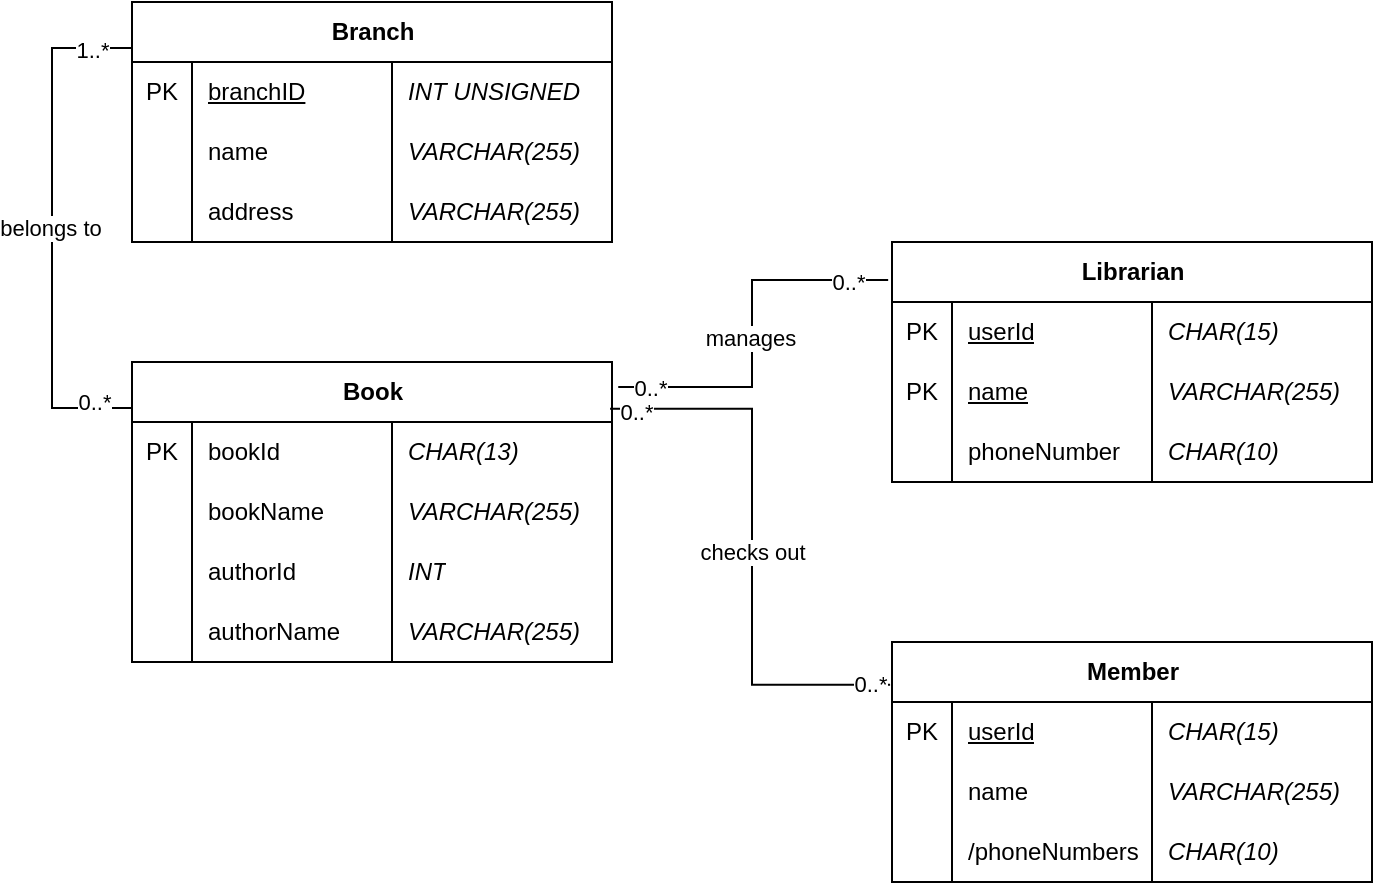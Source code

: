 <mxfile version="24.7.5">
  <diagram id="BaHeDOxbGjIJ_mb1dR8P" name="sheet-1">
    <mxGraphModel dx="798" dy="606" grid="1" gridSize="10" guides="1" tooltips="1" connect="1" arrows="1" fold="1" page="1" pageScale="1" pageWidth="1100" pageHeight="850" math="0" shadow="0">
      <root>
        <mxCell id="0" />
        <mxCell id="1" parent="0" />
        <mxCell id="L_4t61i5FbnfmYBFuCqw-1" value="Book" style="shape=table;startSize=30;container=1;collapsible=1;childLayout=tableLayout;fixedRows=1;rowLines=0;fontStyle=1;align=center;resizeLast=1;html=1;" parent="1" vertex="1">
          <mxGeometry x="70" y="260" width="240" height="150" as="geometry" />
        </mxCell>
        <mxCell id="L_4t61i5FbnfmYBFuCqw-6" value="" style="shape=tableRow;horizontal=0;startSize=0;swimlaneHead=0;swimlaneBody=0;fillColor=none;collapsible=0;dropTarget=0;points=[[0,0.5],[1,0.5]];portConstraint=eastwest;top=0;left=0;right=0;bottom=0;" parent="L_4t61i5FbnfmYBFuCqw-1" vertex="1">
          <mxGeometry y="30" width="240" height="30" as="geometry" />
        </mxCell>
        <mxCell id="L_4t61i5FbnfmYBFuCqw-7" value="PK" style="shape=partialRectangle;connectable=0;fillColor=none;top=0;left=0;bottom=0;right=0;editable=1;overflow=hidden;whiteSpace=wrap;html=1;" parent="L_4t61i5FbnfmYBFuCqw-6" vertex="1">
          <mxGeometry width="30" height="30" as="geometry">
            <mxRectangle width="30" height="30" as="alternateBounds" />
          </mxGeometry>
        </mxCell>
        <mxCell id="L_4t61i5FbnfmYBFuCqw-8" value="bookId" style="shape=partialRectangle;connectable=0;fillColor=none;top=0;left=0;bottom=0;right=0;align=left;spacingLeft=6;overflow=hidden;whiteSpace=wrap;html=1;" parent="L_4t61i5FbnfmYBFuCqw-6" vertex="1">
          <mxGeometry x="30" width="100" height="30" as="geometry">
            <mxRectangle width="100" height="30" as="alternateBounds" />
          </mxGeometry>
        </mxCell>
        <mxCell id="L_4t61i5FbnfmYBFuCqw-9" value="CHAR(13)" style="shape=partialRectangle;connectable=0;fillColor=none;top=0;left=0;bottom=0;right=0;align=left;spacingLeft=6;overflow=hidden;whiteSpace=wrap;html=1;fontStyle=2" parent="L_4t61i5FbnfmYBFuCqw-6" vertex="1">
          <mxGeometry x="130" width="110" height="30" as="geometry">
            <mxRectangle width="110" height="30" as="alternateBounds" />
          </mxGeometry>
        </mxCell>
        <mxCell id="rSbd30TOsmv94f1Hcvjb-18" value="" style="shape=tableRow;horizontal=0;startSize=0;swimlaneHead=0;swimlaneBody=0;fillColor=none;collapsible=0;dropTarget=0;points=[[0,0.5],[1,0.5]];portConstraint=eastwest;top=0;left=0;right=0;bottom=0;" parent="L_4t61i5FbnfmYBFuCqw-1" vertex="1">
          <mxGeometry y="60" width="240" height="30" as="geometry" />
        </mxCell>
        <mxCell id="rSbd30TOsmv94f1Hcvjb-19" value="" style="shape=partialRectangle;connectable=0;fillColor=none;top=0;left=0;bottom=0;right=0;editable=1;overflow=hidden;whiteSpace=wrap;html=1;" parent="rSbd30TOsmv94f1Hcvjb-18" vertex="1">
          <mxGeometry width="30" height="30" as="geometry">
            <mxRectangle width="30" height="30" as="alternateBounds" />
          </mxGeometry>
        </mxCell>
        <mxCell id="rSbd30TOsmv94f1Hcvjb-20" value="bookName" style="shape=partialRectangle;connectable=0;fillColor=none;top=0;left=0;bottom=0;right=0;align=left;spacingLeft=6;overflow=hidden;whiteSpace=wrap;html=1;" parent="rSbd30TOsmv94f1Hcvjb-18" vertex="1">
          <mxGeometry x="30" width="100" height="30" as="geometry">
            <mxRectangle width="100" height="30" as="alternateBounds" />
          </mxGeometry>
        </mxCell>
        <mxCell id="rSbd30TOsmv94f1Hcvjb-21" value="VARCHAR(255)" style="shape=partialRectangle;connectable=0;fillColor=none;top=0;left=0;bottom=0;right=0;align=left;spacingLeft=6;overflow=hidden;whiteSpace=wrap;html=1;fontStyle=2" parent="rSbd30TOsmv94f1Hcvjb-18" vertex="1">
          <mxGeometry x="130" width="110" height="30" as="geometry">
            <mxRectangle width="110" height="30" as="alternateBounds" />
          </mxGeometry>
        </mxCell>
        <mxCell id="rSbd30TOsmv94f1Hcvjb-22" value="" style="shape=tableRow;horizontal=0;startSize=0;swimlaneHead=0;swimlaneBody=0;fillColor=none;collapsible=0;dropTarget=0;points=[[0,0.5],[1,0.5]];portConstraint=eastwest;top=0;left=0;right=0;bottom=0;" parent="L_4t61i5FbnfmYBFuCqw-1" vertex="1">
          <mxGeometry y="90" width="240" height="30" as="geometry" />
        </mxCell>
        <mxCell id="rSbd30TOsmv94f1Hcvjb-23" value="" style="shape=partialRectangle;connectable=0;fillColor=none;top=0;left=0;bottom=0;right=0;editable=1;overflow=hidden;whiteSpace=wrap;html=1;" parent="rSbd30TOsmv94f1Hcvjb-22" vertex="1">
          <mxGeometry width="30" height="30" as="geometry">
            <mxRectangle width="30" height="30" as="alternateBounds" />
          </mxGeometry>
        </mxCell>
        <mxCell id="rSbd30TOsmv94f1Hcvjb-24" value="authorId" style="shape=partialRectangle;connectable=0;fillColor=none;top=0;left=0;bottom=0;right=0;align=left;spacingLeft=6;overflow=hidden;whiteSpace=wrap;html=1;" parent="rSbd30TOsmv94f1Hcvjb-22" vertex="1">
          <mxGeometry x="30" width="100" height="30" as="geometry">
            <mxRectangle width="100" height="30" as="alternateBounds" />
          </mxGeometry>
        </mxCell>
        <mxCell id="rSbd30TOsmv94f1Hcvjb-25" value="INT" style="shape=partialRectangle;connectable=0;fillColor=none;top=0;left=0;bottom=0;right=0;align=left;spacingLeft=6;overflow=hidden;whiteSpace=wrap;html=1;fontStyle=2" parent="rSbd30TOsmv94f1Hcvjb-22" vertex="1">
          <mxGeometry x="130" width="110" height="30" as="geometry">
            <mxRectangle width="110" height="30" as="alternateBounds" />
          </mxGeometry>
        </mxCell>
        <mxCell id="rSbd30TOsmv94f1Hcvjb-26" value="" style="shape=tableRow;horizontal=0;startSize=0;swimlaneHead=0;swimlaneBody=0;fillColor=none;collapsible=0;dropTarget=0;points=[[0,0.5],[1,0.5]];portConstraint=eastwest;top=0;left=0;right=0;bottom=0;" parent="L_4t61i5FbnfmYBFuCqw-1" vertex="1">
          <mxGeometry y="120" width="240" height="30" as="geometry" />
        </mxCell>
        <mxCell id="rSbd30TOsmv94f1Hcvjb-27" value="" style="shape=partialRectangle;connectable=0;fillColor=none;top=0;left=0;bottom=0;right=0;editable=1;overflow=hidden;whiteSpace=wrap;html=1;" parent="rSbd30TOsmv94f1Hcvjb-26" vertex="1">
          <mxGeometry width="30" height="30" as="geometry">
            <mxRectangle width="30" height="30" as="alternateBounds" />
          </mxGeometry>
        </mxCell>
        <mxCell id="rSbd30TOsmv94f1Hcvjb-28" value="authorName" style="shape=partialRectangle;connectable=0;fillColor=none;top=0;left=0;bottom=0;right=0;align=left;spacingLeft=6;overflow=hidden;whiteSpace=wrap;html=1;" parent="rSbd30TOsmv94f1Hcvjb-26" vertex="1">
          <mxGeometry x="30" width="100" height="30" as="geometry">
            <mxRectangle width="100" height="30" as="alternateBounds" />
          </mxGeometry>
        </mxCell>
        <mxCell id="rSbd30TOsmv94f1Hcvjb-29" value="VARCHAR(255)" style="shape=partialRectangle;connectable=0;fillColor=none;top=0;left=0;bottom=0;right=0;align=left;spacingLeft=6;overflow=hidden;whiteSpace=wrap;html=1;fontStyle=2" parent="rSbd30TOsmv94f1Hcvjb-26" vertex="1">
          <mxGeometry x="130" width="110" height="30" as="geometry">
            <mxRectangle width="110" height="30" as="alternateBounds" />
          </mxGeometry>
        </mxCell>
        <mxCell id="deG4Mk5K6ylKysDYzOFa-1" value="Member" style="shape=table;startSize=30;container=1;collapsible=1;childLayout=tableLayout;fixedRows=1;rowLines=0;fontStyle=1;align=center;resizeLast=1;html=1;" parent="1" vertex="1">
          <mxGeometry x="450" y="400" width="240" height="120" as="geometry" />
        </mxCell>
        <mxCell id="deG4Mk5K6ylKysDYzOFa-2" value="" style="shape=tableRow;horizontal=0;startSize=0;swimlaneHead=0;swimlaneBody=0;fillColor=none;collapsible=0;dropTarget=0;points=[[0,0.5],[1,0.5]];portConstraint=eastwest;top=0;left=0;right=0;bottom=0;strokeColor=default;fontStyle=1" parent="deG4Mk5K6ylKysDYzOFa-1" vertex="1">
          <mxGeometry y="30" width="240" height="30" as="geometry" />
        </mxCell>
        <mxCell id="deG4Mk5K6ylKysDYzOFa-3" value="PK" style="shape=partialRectangle;connectable=0;fillColor=none;top=0;left=0;bottom=0;right=0;fontStyle=0;overflow=hidden;whiteSpace=wrap;html=1;" parent="deG4Mk5K6ylKysDYzOFa-2" vertex="1">
          <mxGeometry width="30" height="30" as="geometry">
            <mxRectangle width="30" height="30" as="alternateBounds" />
          </mxGeometry>
        </mxCell>
        <mxCell id="deG4Mk5K6ylKysDYzOFa-4" value="userId" style="shape=partialRectangle;connectable=0;fillColor=none;top=0;left=0;bottom=0;right=0;align=left;spacingLeft=6;fontStyle=4;overflow=hidden;whiteSpace=wrap;html=1;" parent="deG4Mk5K6ylKysDYzOFa-2" vertex="1">
          <mxGeometry x="30" width="100" height="30" as="geometry">
            <mxRectangle width="100" height="30" as="alternateBounds" />
          </mxGeometry>
        </mxCell>
        <mxCell id="deG4Mk5K6ylKysDYzOFa-5" value="&lt;span style=&quot;font-weight: normal;&quot;&gt;CHAR(15)&lt;/span&gt;" style="shape=partialRectangle;connectable=0;fillColor=none;top=0;left=0;bottom=0;right=0;align=left;spacingLeft=6;fontStyle=3;overflow=hidden;whiteSpace=wrap;html=1;strokeColor=inherit;" parent="deG4Mk5K6ylKysDYzOFa-2" vertex="1">
          <mxGeometry x="130" width="110" height="30" as="geometry">
            <mxRectangle width="110" height="30" as="alternateBounds" />
          </mxGeometry>
        </mxCell>
        <mxCell id="deG4Mk5K6ylKysDYzOFa-6" value="" style="shape=tableRow;horizontal=0;startSize=0;swimlaneHead=0;swimlaneBody=0;fillColor=none;collapsible=0;dropTarget=0;points=[[0,0.5],[1,0.5]];portConstraint=eastwest;top=0;left=0;right=0;bottom=0;" parent="deG4Mk5K6ylKysDYzOFa-1" vertex="1">
          <mxGeometry y="60" width="240" height="30" as="geometry" />
        </mxCell>
        <mxCell id="deG4Mk5K6ylKysDYzOFa-7" value="" style="shape=partialRectangle;connectable=0;fillColor=none;top=0;left=0;bottom=0;right=0;editable=1;overflow=hidden;whiteSpace=wrap;html=1;" parent="deG4Mk5K6ylKysDYzOFa-6" vertex="1">
          <mxGeometry width="30" height="30" as="geometry">
            <mxRectangle width="30" height="30" as="alternateBounds" />
          </mxGeometry>
        </mxCell>
        <mxCell id="deG4Mk5K6ylKysDYzOFa-8" value="name" style="shape=partialRectangle;connectable=0;fillColor=none;top=0;left=0;bottom=0;right=0;align=left;spacingLeft=6;overflow=hidden;whiteSpace=wrap;html=1;" parent="deG4Mk5K6ylKysDYzOFa-6" vertex="1">
          <mxGeometry x="30" width="100" height="30" as="geometry">
            <mxRectangle width="100" height="30" as="alternateBounds" />
          </mxGeometry>
        </mxCell>
        <mxCell id="deG4Mk5K6ylKysDYzOFa-9" value="VARCHAR(255)" style="shape=partialRectangle;connectable=0;fillColor=none;top=0;left=0;bottom=0;right=0;align=left;spacingLeft=6;overflow=hidden;whiteSpace=wrap;html=1;fontStyle=2" parent="deG4Mk5K6ylKysDYzOFa-6" vertex="1">
          <mxGeometry x="130" width="110" height="30" as="geometry">
            <mxRectangle width="110" height="30" as="alternateBounds" />
          </mxGeometry>
        </mxCell>
        <mxCell id="rSbd30TOsmv94f1Hcvjb-30" value="" style="shape=tableRow;horizontal=0;startSize=0;swimlaneHead=0;swimlaneBody=0;fillColor=none;collapsible=0;dropTarget=0;points=[[0,0.5],[1,0.5]];portConstraint=eastwest;top=0;left=0;right=0;bottom=0;" parent="deG4Mk5K6ylKysDYzOFa-1" vertex="1">
          <mxGeometry y="90" width="240" height="30" as="geometry" />
        </mxCell>
        <mxCell id="rSbd30TOsmv94f1Hcvjb-31" value="" style="shape=partialRectangle;connectable=0;fillColor=none;top=0;left=0;bottom=0;right=0;editable=1;overflow=hidden;whiteSpace=wrap;html=1;" parent="rSbd30TOsmv94f1Hcvjb-30" vertex="1">
          <mxGeometry width="30" height="30" as="geometry">
            <mxRectangle width="30" height="30" as="alternateBounds" />
          </mxGeometry>
        </mxCell>
        <mxCell id="rSbd30TOsmv94f1Hcvjb-32" value="/phoneNumbers" style="shape=partialRectangle;connectable=0;fillColor=none;top=0;left=0;bottom=0;right=0;align=left;spacingLeft=6;overflow=hidden;whiteSpace=wrap;html=1;" parent="rSbd30TOsmv94f1Hcvjb-30" vertex="1">
          <mxGeometry x="30" width="100" height="30" as="geometry">
            <mxRectangle width="100" height="30" as="alternateBounds" />
          </mxGeometry>
        </mxCell>
        <mxCell id="rSbd30TOsmv94f1Hcvjb-33" value="CHAR(10)" style="shape=partialRectangle;connectable=0;fillColor=none;top=0;left=0;bottom=0;right=0;align=left;spacingLeft=6;overflow=hidden;whiteSpace=wrap;html=1;fontStyle=2" parent="rSbd30TOsmv94f1Hcvjb-30" vertex="1">
          <mxGeometry x="130" width="110" height="30" as="geometry">
            <mxRectangle width="110" height="30" as="alternateBounds" />
          </mxGeometry>
        </mxCell>
        <mxCell id="deG4Mk5K6ylKysDYzOFa-28" value="Librarian" style="shape=table;startSize=30;container=1;collapsible=1;childLayout=tableLayout;fixedRows=1;rowLines=0;fontStyle=1;align=center;resizeLast=1;html=1;" parent="1" vertex="1">
          <mxGeometry x="450" y="200" width="240" height="120" as="geometry" />
        </mxCell>
        <mxCell id="deG4Mk5K6ylKysDYzOFa-29" value="" style="shape=tableRow;horizontal=0;startSize=0;swimlaneHead=0;swimlaneBody=0;fillColor=none;collapsible=0;dropTarget=0;points=[[0,0.5],[1,0.5]];portConstraint=eastwest;top=0;left=0;right=0;bottom=0;strokeColor=default;fontStyle=1" parent="deG4Mk5K6ylKysDYzOFa-28" vertex="1">
          <mxGeometry y="30" width="240" height="30" as="geometry" />
        </mxCell>
        <mxCell id="deG4Mk5K6ylKysDYzOFa-30" value="PK" style="shape=partialRectangle;connectable=0;fillColor=none;top=0;left=0;bottom=0;right=0;fontStyle=0;overflow=hidden;whiteSpace=wrap;html=1;" parent="deG4Mk5K6ylKysDYzOFa-29" vertex="1">
          <mxGeometry width="30" height="30" as="geometry">
            <mxRectangle width="30" height="30" as="alternateBounds" />
          </mxGeometry>
        </mxCell>
        <mxCell id="deG4Mk5K6ylKysDYzOFa-31" value="userId" style="shape=partialRectangle;connectable=0;fillColor=none;top=0;left=0;bottom=0;right=0;align=left;spacingLeft=6;fontStyle=4;overflow=hidden;whiteSpace=wrap;html=1;" parent="deG4Mk5K6ylKysDYzOFa-29" vertex="1">
          <mxGeometry x="30" width="100" height="30" as="geometry">
            <mxRectangle width="100" height="30" as="alternateBounds" />
          </mxGeometry>
        </mxCell>
        <mxCell id="deG4Mk5K6ylKysDYzOFa-32" value="&lt;span style=&quot;font-weight: normal;&quot;&gt;CHAR(15)&lt;/span&gt;" style="shape=partialRectangle;connectable=0;fillColor=none;top=0;left=0;bottom=0;right=0;align=left;spacingLeft=6;fontStyle=3;overflow=hidden;whiteSpace=wrap;html=1;strokeColor=inherit;" parent="deG4Mk5K6ylKysDYzOFa-29" vertex="1">
          <mxGeometry x="130" width="110" height="30" as="geometry">
            <mxRectangle width="110" height="30" as="alternateBounds" />
          </mxGeometry>
        </mxCell>
        <mxCell id="deG4Mk5K6ylKysDYzOFa-33" value="" style="shape=tableRow;horizontal=0;startSize=0;swimlaneHead=0;swimlaneBody=0;fillColor=none;collapsible=0;dropTarget=0;points=[[0,0.5],[1,0.5]];portConstraint=eastwest;top=0;left=0;right=0;bottom=0;" parent="deG4Mk5K6ylKysDYzOFa-28" vertex="1">
          <mxGeometry y="60" width="240" height="30" as="geometry" />
        </mxCell>
        <mxCell id="deG4Mk5K6ylKysDYzOFa-34" value="PK" style="shape=partialRectangle;connectable=0;fillColor=none;top=0;left=0;bottom=0;right=0;editable=1;overflow=hidden;whiteSpace=wrap;html=1;" parent="deG4Mk5K6ylKysDYzOFa-33" vertex="1">
          <mxGeometry width="30" height="30" as="geometry">
            <mxRectangle width="30" height="30" as="alternateBounds" />
          </mxGeometry>
        </mxCell>
        <mxCell id="deG4Mk5K6ylKysDYzOFa-35" value="name" style="shape=partialRectangle;connectable=0;fillColor=none;top=0;left=0;bottom=0;right=0;align=left;spacingLeft=6;overflow=hidden;whiteSpace=wrap;html=1;fontStyle=4" parent="deG4Mk5K6ylKysDYzOFa-33" vertex="1">
          <mxGeometry x="30" width="100" height="30" as="geometry">
            <mxRectangle width="100" height="30" as="alternateBounds" />
          </mxGeometry>
        </mxCell>
        <mxCell id="deG4Mk5K6ylKysDYzOFa-36" value="VARCHAR(255)" style="shape=partialRectangle;connectable=0;fillColor=none;top=0;left=0;bottom=0;right=0;align=left;spacingLeft=6;overflow=hidden;whiteSpace=wrap;html=1;fontStyle=2" parent="deG4Mk5K6ylKysDYzOFa-33" vertex="1">
          <mxGeometry x="130" width="110" height="30" as="geometry">
            <mxRectangle width="110" height="30" as="alternateBounds" />
          </mxGeometry>
        </mxCell>
        <mxCell id="rSbd30TOsmv94f1Hcvjb-34" value="" style="shape=tableRow;horizontal=0;startSize=0;swimlaneHead=0;swimlaneBody=0;fillColor=none;collapsible=0;dropTarget=0;points=[[0,0.5],[1,0.5]];portConstraint=eastwest;top=0;left=0;right=0;bottom=0;" parent="deG4Mk5K6ylKysDYzOFa-28" vertex="1">
          <mxGeometry y="90" width="240" height="30" as="geometry" />
        </mxCell>
        <mxCell id="rSbd30TOsmv94f1Hcvjb-35" value="" style="shape=partialRectangle;connectable=0;fillColor=none;top=0;left=0;bottom=0;right=0;editable=1;overflow=hidden;whiteSpace=wrap;html=1;" parent="rSbd30TOsmv94f1Hcvjb-34" vertex="1">
          <mxGeometry width="30" height="30" as="geometry">
            <mxRectangle width="30" height="30" as="alternateBounds" />
          </mxGeometry>
        </mxCell>
        <mxCell id="rSbd30TOsmv94f1Hcvjb-36" value="phoneNumber" style="shape=partialRectangle;connectable=0;fillColor=none;top=0;left=0;bottom=0;right=0;align=left;spacingLeft=6;overflow=hidden;whiteSpace=wrap;html=1;" parent="rSbd30TOsmv94f1Hcvjb-34" vertex="1">
          <mxGeometry x="30" width="100" height="30" as="geometry">
            <mxRectangle width="100" height="30" as="alternateBounds" />
          </mxGeometry>
        </mxCell>
        <mxCell id="rSbd30TOsmv94f1Hcvjb-37" value="CHAR(10)" style="shape=partialRectangle;connectable=0;fillColor=none;top=0;left=0;bottom=0;right=0;align=left;spacingLeft=6;overflow=hidden;whiteSpace=wrap;html=1;fontStyle=2" parent="rSbd30TOsmv94f1Hcvjb-34" vertex="1">
          <mxGeometry x="130" width="110" height="30" as="geometry">
            <mxRectangle width="110" height="30" as="alternateBounds" />
          </mxGeometry>
        </mxCell>
        <mxCell id="deG4Mk5K6ylKysDYzOFa-37" style="edgeStyle=orthogonalEdgeStyle;rounded=0;orthogonalLoop=1;jettySize=auto;html=1;exitX=-0.004;exitY=0.178;exitDx=0;exitDy=0;entryX=0.996;entryY=0.156;entryDx=0;entryDy=0;exitPerimeter=0;entryPerimeter=0;endArrow=none;endFill=0;" parent="1" source="deG4Mk5K6ylKysDYzOFa-1" target="L_4t61i5FbnfmYBFuCqw-1" edge="1">
          <mxGeometry relative="1" as="geometry" />
        </mxCell>
        <mxCell id="deG4Mk5K6ylKysDYzOFa-41" value="checks out" style="edgeLabel;html=1;align=center;verticalAlign=middle;resizable=0;points=[];fontFamily=Helvetica;fontSize=11;fontColor=default;labelBackgroundColor=default;" parent="deG4Mk5K6ylKysDYzOFa-37" vertex="1" connectable="0">
          <mxGeometry x="-0.024" relative="1" as="geometry">
            <mxPoint as="offset" />
          </mxGeometry>
        </mxCell>
        <mxCell id="deG4Mk5K6ylKysDYzOFa-42" value="0..*" style="edgeLabel;html=1;align=center;verticalAlign=middle;resizable=0;points=[];fontFamily=Helvetica;fontSize=11;fontColor=default;labelBackgroundColor=default;" parent="deG4Mk5K6ylKysDYzOFa-37" vertex="1" connectable="0">
          <mxGeometry x="0.91" y="1" relative="1" as="geometry">
            <mxPoint as="offset" />
          </mxGeometry>
        </mxCell>
        <mxCell id="deG4Mk5K6ylKysDYzOFa-43" value="0..*" style="edgeLabel;html=1;align=center;verticalAlign=middle;resizable=0;points=[];fontFamily=Helvetica;fontSize=11;fontColor=default;labelBackgroundColor=default;" parent="deG4Mk5K6ylKysDYzOFa-37" vertex="1" connectable="0">
          <mxGeometry x="-0.927" y="-1" relative="1" as="geometry">
            <mxPoint as="offset" />
          </mxGeometry>
        </mxCell>
        <mxCell id="rSbd30TOsmv94f1Hcvjb-10" style="edgeStyle=orthogonalEdgeStyle;shape=connector;rounded=0;orthogonalLoop=1;jettySize=auto;html=1;exitX=0;exitY=0.25;exitDx=0;exitDy=0;entryX=0;entryY=0.25;entryDx=0;entryDy=0;strokeColor=default;align=center;verticalAlign=middle;fontFamily=Helvetica;fontSize=11;fontColor=default;labelBackgroundColor=default;endArrow=none;endFill=0;" parent="1" source="rSbd30TOsmv94f1Hcvjb-1" target="L_4t61i5FbnfmYBFuCqw-1" edge="1">
          <mxGeometry relative="1" as="geometry">
            <Array as="points">
              <mxPoint x="30" y="103" />
              <mxPoint x="30" y="283" />
            </Array>
          </mxGeometry>
        </mxCell>
        <mxCell id="rSbd30TOsmv94f1Hcvjb-11" value="1..*" style="edgeLabel;html=1;align=center;verticalAlign=middle;resizable=0;points=[];fontFamily=Helvetica;fontSize=11;fontColor=default;labelBackgroundColor=default;" parent="rSbd30TOsmv94f1Hcvjb-10" vertex="1" connectable="0">
          <mxGeometry x="-0.9" y="1" relative="1" as="geometry">
            <mxPoint x="-13" as="offset" />
          </mxGeometry>
        </mxCell>
        <mxCell id="rSbd30TOsmv94f1Hcvjb-12" value="0..*" style="edgeLabel;html=1;align=center;verticalAlign=middle;resizable=0;points=[];fontFamily=Helvetica;fontSize=11;fontColor=default;labelBackgroundColor=default;" parent="rSbd30TOsmv94f1Hcvjb-10" vertex="1" connectable="0">
          <mxGeometry x="0.892" y="1" relative="1" as="geometry">
            <mxPoint x="-19" y="-2" as="offset" />
          </mxGeometry>
        </mxCell>
        <mxCell id="rSbd30TOsmv94f1Hcvjb-13" value="belongs to" style="edgeLabel;html=1;align=center;verticalAlign=middle;resizable=0;points=[];fontFamily=Helvetica;fontSize=11;fontColor=default;labelBackgroundColor=default;" parent="rSbd30TOsmv94f1Hcvjb-10" vertex="1" connectable="0">
          <mxGeometry x="-0.112" y="-1" relative="1" as="geometry">
            <mxPoint y="12" as="offset" />
          </mxGeometry>
        </mxCell>
        <mxCell id="rSbd30TOsmv94f1Hcvjb-1" value="Branch" style="shape=table;startSize=30;container=1;collapsible=1;childLayout=tableLayout;fixedRows=1;rowLines=0;fontStyle=1;align=center;resizeLast=1;html=1;" parent="1" vertex="1">
          <mxGeometry x="70" y="80" width="240" height="120" as="geometry">
            <mxRectangle x="70" y="80" width="80" height="30" as="alternateBounds" />
          </mxGeometry>
        </mxCell>
        <mxCell id="rSbd30TOsmv94f1Hcvjb-2" value="" style="shape=tableRow;horizontal=0;startSize=0;swimlaneHead=0;swimlaneBody=0;fillColor=none;collapsible=0;dropTarget=0;points=[[0,0.5],[1,0.5]];portConstraint=eastwest;top=0;left=0;right=0;bottom=0;strokeColor=default;fontStyle=1" parent="rSbd30TOsmv94f1Hcvjb-1" vertex="1">
          <mxGeometry y="30" width="240" height="30" as="geometry" />
        </mxCell>
        <mxCell id="rSbd30TOsmv94f1Hcvjb-3" value="PK" style="shape=partialRectangle;connectable=0;fillColor=none;top=0;left=0;bottom=0;right=0;fontStyle=0;overflow=hidden;whiteSpace=wrap;html=1;" parent="rSbd30TOsmv94f1Hcvjb-2" vertex="1">
          <mxGeometry width="30" height="30" as="geometry">
            <mxRectangle width="30" height="30" as="alternateBounds" />
          </mxGeometry>
        </mxCell>
        <mxCell id="rSbd30TOsmv94f1Hcvjb-4" value="branchID" style="shape=partialRectangle;connectable=0;fillColor=none;top=0;left=0;bottom=0;right=0;align=left;spacingLeft=6;fontStyle=4;overflow=hidden;whiteSpace=wrap;html=1;" parent="rSbd30TOsmv94f1Hcvjb-2" vertex="1">
          <mxGeometry x="30" width="100" height="30" as="geometry">
            <mxRectangle width="100" height="30" as="alternateBounds" />
          </mxGeometry>
        </mxCell>
        <mxCell id="rSbd30TOsmv94f1Hcvjb-5" value="&lt;span style=&quot;font-weight: 400;&quot;&gt;INT UNSIGNED&lt;/span&gt;" style="shape=partialRectangle;connectable=0;fillColor=none;top=0;left=0;bottom=0;right=0;align=left;spacingLeft=6;fontStyle=3;overflow=hidden;whiteSpace=wrap;html=1;strokeColor=inherit;" parent="rSbd30TOsmv94f1Hcvjb-2" vertex="1">
          <mxGeometry x="130" width="110" height="30" as="geometry">
            <mxRectangle width="110" height="30" as="alternateBounds" />
          </mxGeometry>
        </mxCell>
        <mxCell id="rSbd30TOsmv94f1Hcvjb-6" value="" style="shape=tableRow;horizontal=0;startSize=0;swimlaneHead=0;swimlaneBody=0;fillColor=none;collapsible=0;dropTarget=0;points=[[0,0.5],[1,0.5]];portConstraint=eastwest;top=0;left=0;right=0;bottom=0;" parent="rSbd30TOsmv94f1Hcvjb-1" vertex="1">
          <mxGeometry y="60" width="240" height="30" as="geometry" />
        </mxCell>
        <mxCell id="rSbd30TOsmv94f1Hcvjb-7" value="" style="shape=partialRectangle;connectable=0;fillColor=none;top=0;left=0;bottom=0;right=0;editable=1;overflow=hidden;whiteSpace=wrap;html=1;" parent="rSbd30TOsmv94f1Hcvjb-6" vertex="1">
          <mxGeometry width="30" height="30" as="geometry">
            <mxRectangle width="30" height="30" as="alternateBounds" />
          </mxGeometry>
        </mxCell>
        <mxCell id="rSbd30TOsmv94f1Hcvjb-8" value="name" style="shape=partialRectangle;connectable=0;fillColor=none;top=0;left=0;bottom=0;right=0;align=left;spacingLeft=6;overflow=hidden;whiteSpace=wrap;html=1;" parent="rSbd30TOsmv94f1Hcvjb-6" vertex="1">
          <mxGeometry x="30" width="100" height="30" as="geometry">
            <mxRectangle width="100" height="30" as="alternateBounds" />
          </mxGeometry>
        </mxCell>
        <mxCell id="rSbd30TOsmv94f1Hcvjb-9" value="VARCHAR(255)" style="shape=partialRectangle;connectable=0;fillColor=none;top=0;left=0;bottom=0;right=0;align=left;spacingLeft=6;overflow=hidden;whiteSpace=wrap;html=1;fontStyle=2" parent="rSbd30TOsmv94f1Hcvjb-6" vertex="1">
          <mxGeometry x="130" width="110" height="30" as="geometry">
            <mxRectangle width="110" height="30" as="alternateBounds" />
          </mxGeometry>
        </mxCell>
        <mxCell id="rSbd30TOsmv94f1Hcvjb-14" value="" style="shape=tableRow;horizontal=0;startSize=0;swimlaneHead=0;swimlaneBody=0;fillColor=none;collapsible=0;dropTarget=0;points=[[0,0.5],[1,0.5]];portConstraint=eastwest;top=0;left=0;right=0;bottom=0;" parent="rSbd30TOsmv94f1Hcvjb-1" vertex="1">
          <mxGeometry y="90" width="240" height="30" as="geometry" />
        </mxCell>
        <mxCell id="rSbd30TOsmv94f1Hcvjb-15" value="" style="shape=partialRectangle;connectable=0;fillColor=none;top=0;left=0;bottom=0;right=0;editable=1;overflow=hidden;whiteSpace=wrap;html=1;" parent="rSbd30TOsmv94f1Hcvjb-14" vertex="1">
          <mxGeometry width="30" height="30" as="geometry">
            <mxRectangle width="30" height="30" as="alternateBounds" />
          </mxGeometry>
        </mxCell>
        <mxCell id="rSbd30TOsmv94f1Hcvjb-16" value="address" style="shape=partialRectangle;connectable=0;fillColor=none;top=0;left=0;bottom=0;right=0;align=left;spacingLeft=6;overflow=hidden;whiteSpace=wrap;html=1;" parent="rSbd30TOsmv94f1Hcvjb-14" vertex="1">
          <mxGeometry x="30" width="100" height="30" as="geometry">
            <mxRectangle width="100" height="30" as="alternateBounds" />
          </mxGeometry>
        </mxCell>
        <mxCell id="rSbd30TOsmv94f1Hcvjb-17" value="VARCHAR(255)" style="shape=partialRectangle;connectable=0;fillColor=none;top=0;left=0;bottom=0;right=0;align=left;spacingLeft=6;overflow=hidden;whiteSpace=wrap;html=1;fontStyle=2" parent="rSbd30TOsmv94f1Hcvjb-14" vertex="1">
          <mxGeometry x="130" width="110" height="30" as="geometry">
            <mxRectangle width="110" height="30" as="alternateBounds" />
          </mxGeometry>
        </mxCell>
        <mxCell id="rSbd30TOsmv94f1Hcvjb-38" style="edgeStyle=orthogonalEdgeStyle;shape=connector;rounded=0;orthogonalLoop=1;jettySize=auto;html=1;exitX=-0.008;exitY=0.158;exitDx=0;exitDy=0;entryX=1.013;entryY=0.083;entryDx=0;entryDy=0;entryPerimeter=0;strokeColor=default;align=center;verticalAlign=middle;fontFamily=Helvetica;fontSize=11;fontColor=default;labelBackgroundColor=default;endArrow=none;endFill=0;exitPerimeter=0;" parent="1" source="deG4Mk5K6ylKysDYzOFa-28" target="L_4t61i5FbnfmYBFuCqw-1" edge="1">
          <mxGeometry relative="1" as="geometry" />
        </mxCell>
        <mxCell id="rSbd30TOsmv94f1Hcvjb-39" value="manages" style="edgeLabel;html=1;align=center;verticalAlign=middle;resizable=0;points=[];fontFamily=Helvetica;fontSize=11;fontColor=default;labelBackgroundColor=default;" parent="rSbd30TOsmv94f1Hcvjb-38" vertex="1" connectable="0">
          <mxGeometry x="0.028" y="-1" relative="1" as="geometry">
            <mxPoint as="offset" />
          </mxGeometry>
        </mxCell>
        <mxCell id="rSbd30TOsmv94f1Hcvjb-40" value="0..*" style="edgeLabel;html=1;align=center;verticalAlign=middle;resizable=0;points=[];fontFamily=Helvetica;fontSize=11;fontColor=default;labelBackgroundColor=default;" parent="rSbd30TOsmv94f1Hcvjb-38" vertex="1" connectable="0">
          <mxGeometry x="-0.79" y="1" relative="1" as="geometry">
            <mxPoint as="offset" />
          </mxGeometry>
        </mxCell>
        <mxCell id="rSbd30TOsmv94f1Hcvjb-41" value="0..*" style="edgeLabel;html=1;align=center;verticalAlign=middle;resizable=0;points=[];fontFamily=Helvetica;fontSize=11;fontColor=default;labelBackgroundColor=default;" parent="rSbd30TOsmv94f1Hcvjb-38" vertex="1" connectable="0">
          <mxGeometry x="0.834" relative="1" as="geometry">
            <mxPoint as="offset" />
          </mxGeometry>
        </mxCell>
      </root>
    </mxGraphModel>
  </diagram>
</mxfile>
